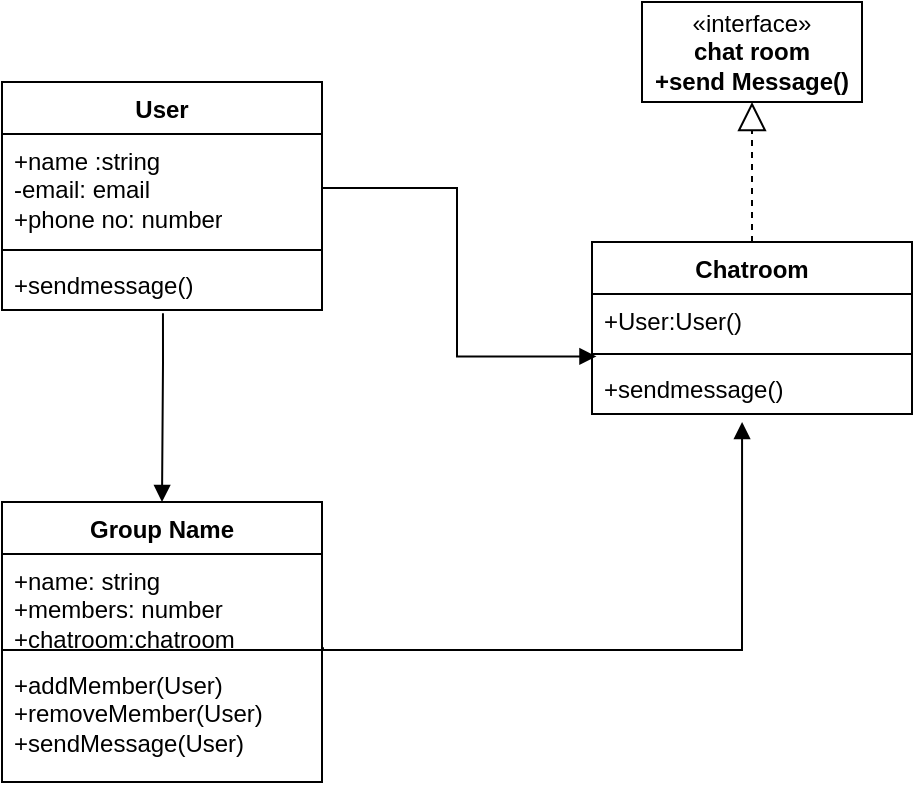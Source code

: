 <mxfile version="27.1.1">
  <diagram name="Page-1" id="xjZuZAeSR9adV3PspMUA">
    <mxGraphModel dx="1042" dy="575" grid="1" gridSize="10" guides="1" tooltips="1" connect="1" arrows="1" fold="1" page="1" pageScale="1" pageWidth="850" pageHeight="1100" math="0" shadow="0">
      <root>
        <mxCell id="0" />
        <mxCell id="1" parent="0" />
        <mxCell id="ULdb4ZUKzSYjah4VBHn--5" value="Group Name" style="swimlane;fontStyle=1;align=center;verticalAlign=top;childLayout=stackLayout;horizontal=1;startSize=26;horizontalStack=0;resizeParent=1;resizeParentMax=0;resizeLast=0;collapsible=1;marginBottom=0;whiteSpace=wrap;html=1;" vertex="1" parent="1">
          <mxGeometry x="160" y="270" width="160" height="140" as="geometry" />
        </mxCell>
        <mxCell id="ULdb4ZUKzSYjah4VBHn--6" value="+name: string&lt;div&gt;+members: number&lt;/div&gt;&lt;div&gt;+chatroom:chatroom&lt;/div&gt;" style="text;strokeColor=none;fillColor=none;align=left;verticalAlign=top;spacingLeft=4;spacingRight=4;overflow=hidden;rotatable=0;points=[[0,0.5],[1,0.5]];portConstraint=eastwest;whiteSpace=wrap;html=1;" vertex="1" parent="ULdb4ZUKzSYjah4VBHn--5">
          <mxGeometry y="26" width="160" height="44" as="geometry" />
        </mxCell>
        <mxCell id="ULdb4ZUKzSYjah4VBHn--7" value="" style="line;strokeWidth=1;fillColor=none;align=left;verticalAlign=middle;spacingTop=-1;spacingLeft=3;spacingRight=3;rotatable=0;labelPosition=right;points=[];portConstraint=eastwest;strokeColor=inherit;" vertex="1" parent="ULdb4ZUKzSYjah4VBHn--5">
          <mxGeometry y="70" width="160" height="8" as="geometry" />
        </mxCell>
        <mxCell id="ULdb4ZUKzSYjah4VBHn--8" value="+addMember(User)&lt;div&gt;+removeMember(User)&lt;/div&gt;&lt;div&gt;+sendMessage(User)&lt;/div&gt;" style="text;strokeColor=none;fillColor=none;align=left;verticalAlign=top;spacingLeft=4;spacingRight=4;overflow=hidden;rotatable=0;points=[[0,0.5],[1,0.5]];portConstraint=eastwest;whiteSpace=wrap;html=1;" vertex="1" parent="ULdb4ZUKzSYjah4VBHn--5">
          <mxGeometry y="78" width="160" height="62" as="geometry" />
        </mxCell>
        <mxCell id="ULdb4ZUKzSYjah4VBHn--9" value="«interface»&lt;br&gt;&lt;b&gt;chat room&lt;/b&gt;&lt;div&gt;&lt;b&gt;+send Message()&lt;/b&gt;&lt;/div&gt;" style="html=1;whiteSpace=wrap;" vertex="1" parent="1">
          <mxGeometry x="480" y="20" width="110" height="50" as="geometry" />
        </mxCell>
        <mxCell id="ULdb4ZUKzSYjah4VBHn--10" value="Chatroom" style="swimlane;fontStyle=1;align=center;verticalAlign=top;childLayout=stackLayout;horizontal=1;startSize=26;horizontalStack=0;resizeParent=1;resizeParentMax=0;resizeLast=0;collapsible=1;marginBottom=0;whiteSpace=wrap;html=1;" vertex="1" parent="1">
          <mxGeometry x="455" y="140" width="160" height="86" as="geometry" />
        </mxCell>
        <mxCell id="ULdb4ZUKzSYjah4VBHn--11" value="+User:User()" style="text;strokeColor=none;fillColor=none;align=left;verticalAlign=top;spacingLeft=4;spacingRight=4;overflow=hidden;rotatable=0;points=[[0,0.5],[1,0.5]];portConstraint=eastwest;whiteSpace=wrap;html=1;" vertex="1" parent="ULdb4ZUKzSYjah4VBHn--10">
          <mxGeometry y="26" width="160" height="26" as="geometry" />
        </mxCell>
        <mxCell id="ULdb4ZUKzSYjah4VBHn--12" value="" style="line;strokeWidth=1;fillColor=none;align=left;verticalAlign=middle;spacingTop=-1;spacingLeft=3;spacingRight=3;rotatable=0;labelPosition=right;points=[];portConstraint=eastwest;strokeColor=inherit;" vertex="1" parent="ULdb4ZUKzSYjah4VBHn--10">
          <mxGeometry y="52" width="160" height="8" as="geometry" />
        </mxCell>
        <mxCell id="ULdb4ZUKzSYjah4VBHn--13" value="+sendmessage()" style="text;strokeColor=none;fillColor=none;align=left;verticalAlign=top;spacingLeft=4;spacingRight=4;overflow=hidden;rotatable=0;points=[[0,0.5],[1,0.5]];portConstraint=eastwest;whiteSpace=wrap;html=1;" vertex="1" parent="ULdb4ZUKzSYjah4VBHn--10">
          <mxGeometry y="60" width="160" height="26" as="geometry" />
        </mxCell>
        <mxCell id="ULdb4ZUKzSYjah4VBHn--14" value="" style="endArrow=block;dashed=1;endFill=0;endSize=12;html=1;rounded=0;entryX=0.5;entryY=1;entryDx=0;entryDy=0;" edge="1" parent="1" source="ULdb4ZUKzSYjah4VBHn--10" target="ULdb4ZUKzSYjah4VBHn--9">
          <mxGeometry width="160" relative="1" as="geometry">
            <mxPoint x="350" y="180" as="sourcePoint" />
            <mxPoint x="510" y="180" as="targetPoint" />
          </mxGeometry>
        </mxCell>
        <mxCell id="ULdb4ZUKzSYjah4VBHn--20" value="User" style="swimlane;fontStyle=1;align=center;verticalAlign=top;childLayout=stackLayout;horizontal=1;startSize=26;horizontalStack=0;resizeParent=1;resizeParentMax=0;resizeLast=0;collapsible=1;marginBottom=0;whiteSpace=wrap;html=1;" vertex="1" parent="1">
          <mxGeometry x="160" y="60" width="160" height="114" as="geometry" />
        </mxCell>
        <mxCell id="ULdb4ZUKzSYjah4VBHn--21" value="+name :string&lt;br&gt;-email: email&lt;div&gt;+phone no: number&lt;/div&gt;&lt;div&gt;&lt;br&gt;&lt;/div&gt;" style="text;strokeColor=none;fillColor=none;align=left;verticalAlign=top;spacingLeft=4;spacingRight=4;overflow=hidden;rotatable=0;points=[[0,0.5],[1,0.5]];portConstraint=eastwest;whiteSpace=wrap;html=1;" vertex="1" parent="ULdb4ZUKzSYjah4VBHn--20">
          <mxGeometry y="26" width="160" height="54" as="geometry" />
        </mxCell>
        <mxCell id="ULdb4ZUKzSYjah4VBHn--22" value="" style="line;strokeWidth=1;fillColor=none;align=left;verticalAlign=middle;spacingTop=-1;spacingLeft=3;spacingRight=3;rotatable=0;labelPosition=right;points=[];portConstraint=eastwest;strokeColor=inherit;" vertex="1" parent="ULdb4ZUKzSYjah4VBHn--20">
          <mxGeometry y="80" width="160" height="8" as="geometry" />
        </mxCell>
        <mxCell id="ULdb4ZUKzSYjah4VBHn--23" value="+sendmessage()" style="text;strokeColor=none;fillColor=none;align=left;verticalAlign=top;spacingLeft=4;spacingRight=4;overflow=hidden;rotatable=0;points=[[0,0.5],[1,0.5]];portConstraint=eastwest;whiteSpace=wrap;html=1;" vertex="1" parent="ULdb4ZUKzSYjah4VBHn--20">
          <mxGeometry y="88" width="160" height="26" as="geometry" />
        </mxCell>
        <mxCell id="ULdb4ZUKzSYjah4VBHn--24" value="" style="endArrow=block;endFill=1;html=1;edgeStyle=orthogonalEdgeStyle;align=left;verticalAlign=top;rounded=0;exitX=1;exitY=0.5;exitDx=0;exitDy=0;entryX=0.014;entryY=-0.108;entryDx=0;entryDy=0;entryPerimeter=0;" edge="1" parent="1" source="ULdb4ZUKzSYjah4VBHn--21" target="ULdb4ZUKzSYjah4VBHn--13">
          <mxGeometry x="-1" relative="1" as="geometry">
            <mxPoint x="350" y="240" as="sourcePoint" />
            <mxPoint x="510" y="240" as="targetPoint" />
          </mxGeometry>
        </mxCell>
        <mxCell id="ULdb4ZUKzSYjah4VBHn--28" value="" style="endArrow=block;endFill=1;html=1;edgeStyle=orthogonalEdgeStyle;align=left;verticalAlign=top;rounded=0;exitX=0.503;exitY=1.062;exitDx=0;exitDy=0;exitPerimeter=0;" edge="1" parent="1" source="ULdb4ZUKzSYjah4VBHn--23" target="ULdb4ZUKzSYjah4VBHn--5">
          <mxGeometry x="-1" relative="1" as="geometry">
            <mxPoint x="240" y="190" as="sourcePoint" />
            <mxPoint x="510" y="240" as="targetPoint" />
            <Array as="points">
              <mxPoint x="240" y="200" />
              <mxPoint x="240" y="200" />
            </Array>
          </mxGeometry>
        </mxCell>
        <mxCell id="ULdb4ZUKzSYjah4VBHn--34" value="" style="endArrow=block;endFill=1;html=1;edgeStyle=orthogonalEdgeStyle;align=left;verticalAlign=top;rounded=0;exitX=1.003;exitY=-0.086;exitDx=0;exitDy=0;exitPerimeter=0;entryX=0.469;entryY=1.154;entryDx=0;entryDy=0;entryPerimeter=0;" edge="1" parent="1" source="ULdb4ZUKzSYjah4VBHn--8" target="ULdb4ZUKzSYjah4VBHn--13">
          <mxGeometry x="-1" relative="1" as="geometry">
            <mxPoint x="350" y="240" as="sourcePoint" />
            <mxPoint x="510" y="240" as="targetPoint" />
            <Array as="points">
              <mxPoint x="530" y="344" />
            </Array>
          </mxGeometry>
        </mxCell>
      </root>
    </mxGraphModel>
  </diagram>
</mxfile>
